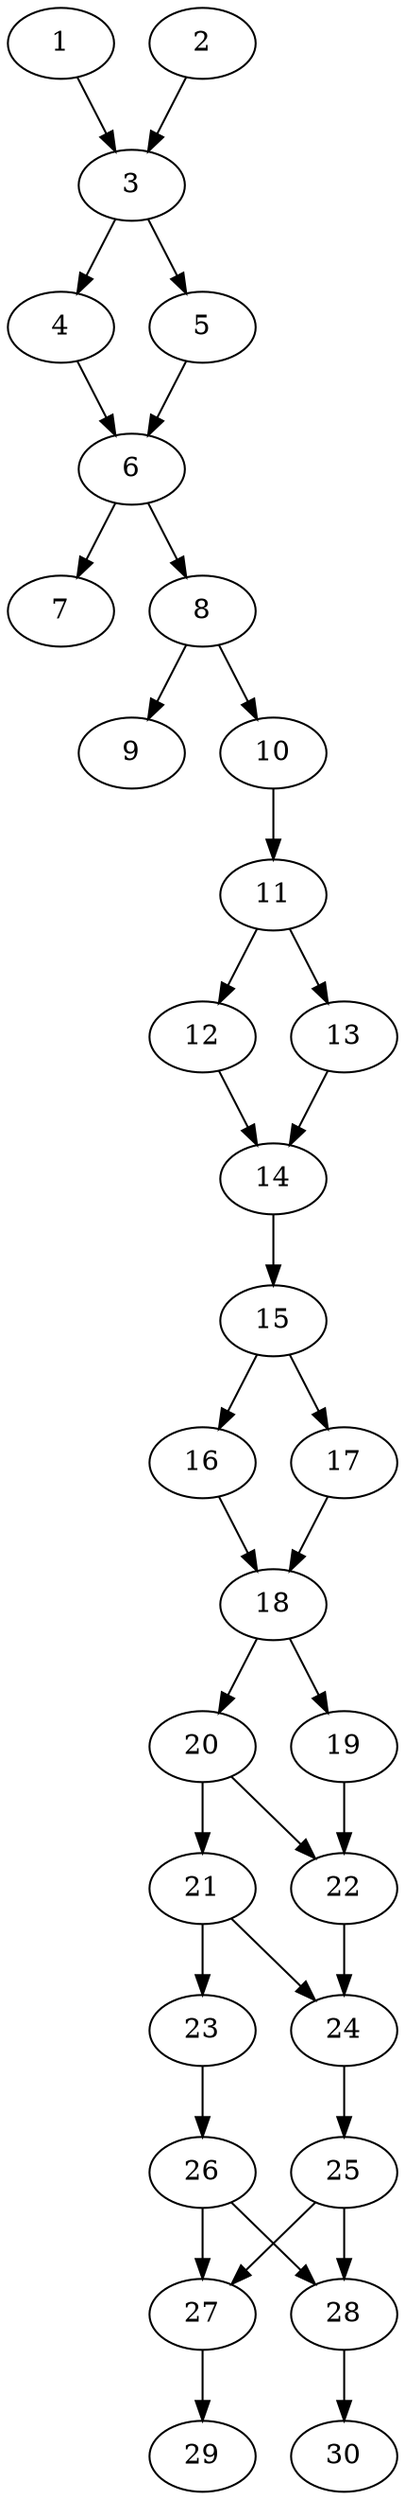 // DAG automatically generated by daggen at Thu Oct  3 14:04:18 2019
// ./daggen --dot -n 30 --ccr 0.3 --fat 0.3 --regular 0.7 --density 0.7 --mindata 5242880 --maxdata 52428800 
digraph G {
  1 [size="133655893", alpha="0.09", expect_size="40096768"] 
  1 -> 3 [size ="40096768"]
  2 [size="46226773", alpha="0.16", expect_size="13868032"] 
  2 -> 3 [size ="13868032"]
  3 [size="117077333", alpha="0.02", expect_size="35123200"] 
  3 -> 4 [size ="35123200"]
  3 -> 5 [size ="35123200"]
  4 [size="92917760", alpha="0.12", expect_size="27875328"] 
  4 -> 6 [size ="27875328"]
  5 [size="77175467", alpha="0.16", expect_size="23152640"] 
  5 -> 6 [size ="23152640"]
  6 [size="50496853", alpha="0.14", expect_size="15149056"] 
  6 -> 7 [size ="15149056"]
  6 -> 8 [size ="15149056"]
  7 [size="159385600", alpha="0.06", expect_size="47815680"] 
  8 [size="172417707", alpha="0.02", expect_size="51725312"] 
  8 -> 9 [size ="51725312"]
  8 -> 10 [size ="51725312"]
  9 [size="61487787", alpha="0.01", expect_size="18446336"] 
  10 [size="56251733", alpha="0.18", expect_size="16875520"] 
  10 -> 11 [size ="16875520"]
  11 [size="39587840", alpha="0.17", expect_size="11876352"] 
  11 -> 12 [size ="11876352"]
  11 -> 13 [size ="11876352"]
  12 [size="107048960", alpha="0.19", expect_size="32114688"] 
  12 -> 14 [size ="32114688"]
  13 [size="77032107", alpha="0.18", expect_size="23109632"] 
  13 -> 14 [size ="23109632"]
  14 [size="92269227", alpha="0.02", expect_size="27680768"] 
  14 -> 15 [size ="27680768"]
  15 [size="32477867", alpha="0.19", expect_size="9743360"] 
  15 -> 16 [size ="9743360"]
  15 -> 17 [size ="9743360"]
  16 [size="161047893", alpha="0.05", expect_size="48314368"] 
  16 -> 18 [size ="48314368"]
  17 [size="116500480", alpha="0.13", expect_size="34950144"] 
  17 -> 18 [size ="34950144"]
  18 [size="161174187", alpha="0.09", expect_size="48352256"] 
  18 -> 19 [size ="48352256"]
  18 -> 20 [size ="48352256"]
  19 [size="22613333", alpha="0.01", expect_size="6784000"] 
  19 -> 22 [size ="6784000"]
  20 [size="28873387", alpha="0.11", expect_size="8662016"] 
  20 -> 21 [size ="8662016"]
  20 -> 22 [size ="8662016"]
  21 [size="171287893", alpha="0.15", expect_size="51386368"] 
  21 -> 23 [size ="51386368"]
  21 -> 24 [size ="51386368"]
  22 [size="148367360", alpha="0.04", expect_size="44510208"] 
  22 -> 24 [size ="44510208"]
  23 [size="140260693", alpha="0.04", expect_size="42078208"] 
  23 -> 26 [size ="42078208"]
  24 [size="122579627", alpha="0.15", expect_size="36773888"] 
  24 -> 25 [size ="36773888"]
  25 [size="137274027", alpha="0.13", expect_size="41182208"] 
  25 -> 27 [size ="41182208"]
  25 -> 28 [size ="41182208"]
  26 [size="126832640", alpha="0.15", expect_size="38049792"] 
  26 -> 27 [size ="38049792"]
  26 -> 28 [size ="38049792"]
  27 [size="166150827", alpha="0.16", expect_size="49845248"] 
  27 -> 29 [size ="49845248"]
  28 [size="108888747", alpha="0.16", expect_size="32666624"] 
  28 -> 30 [size ="32666624"]
  29 [size="23610027", alpha="0.01", expect_size="7083008"] 
  30 [size="30566400", alpha="0.12", expect_size="9169920"] 
}
